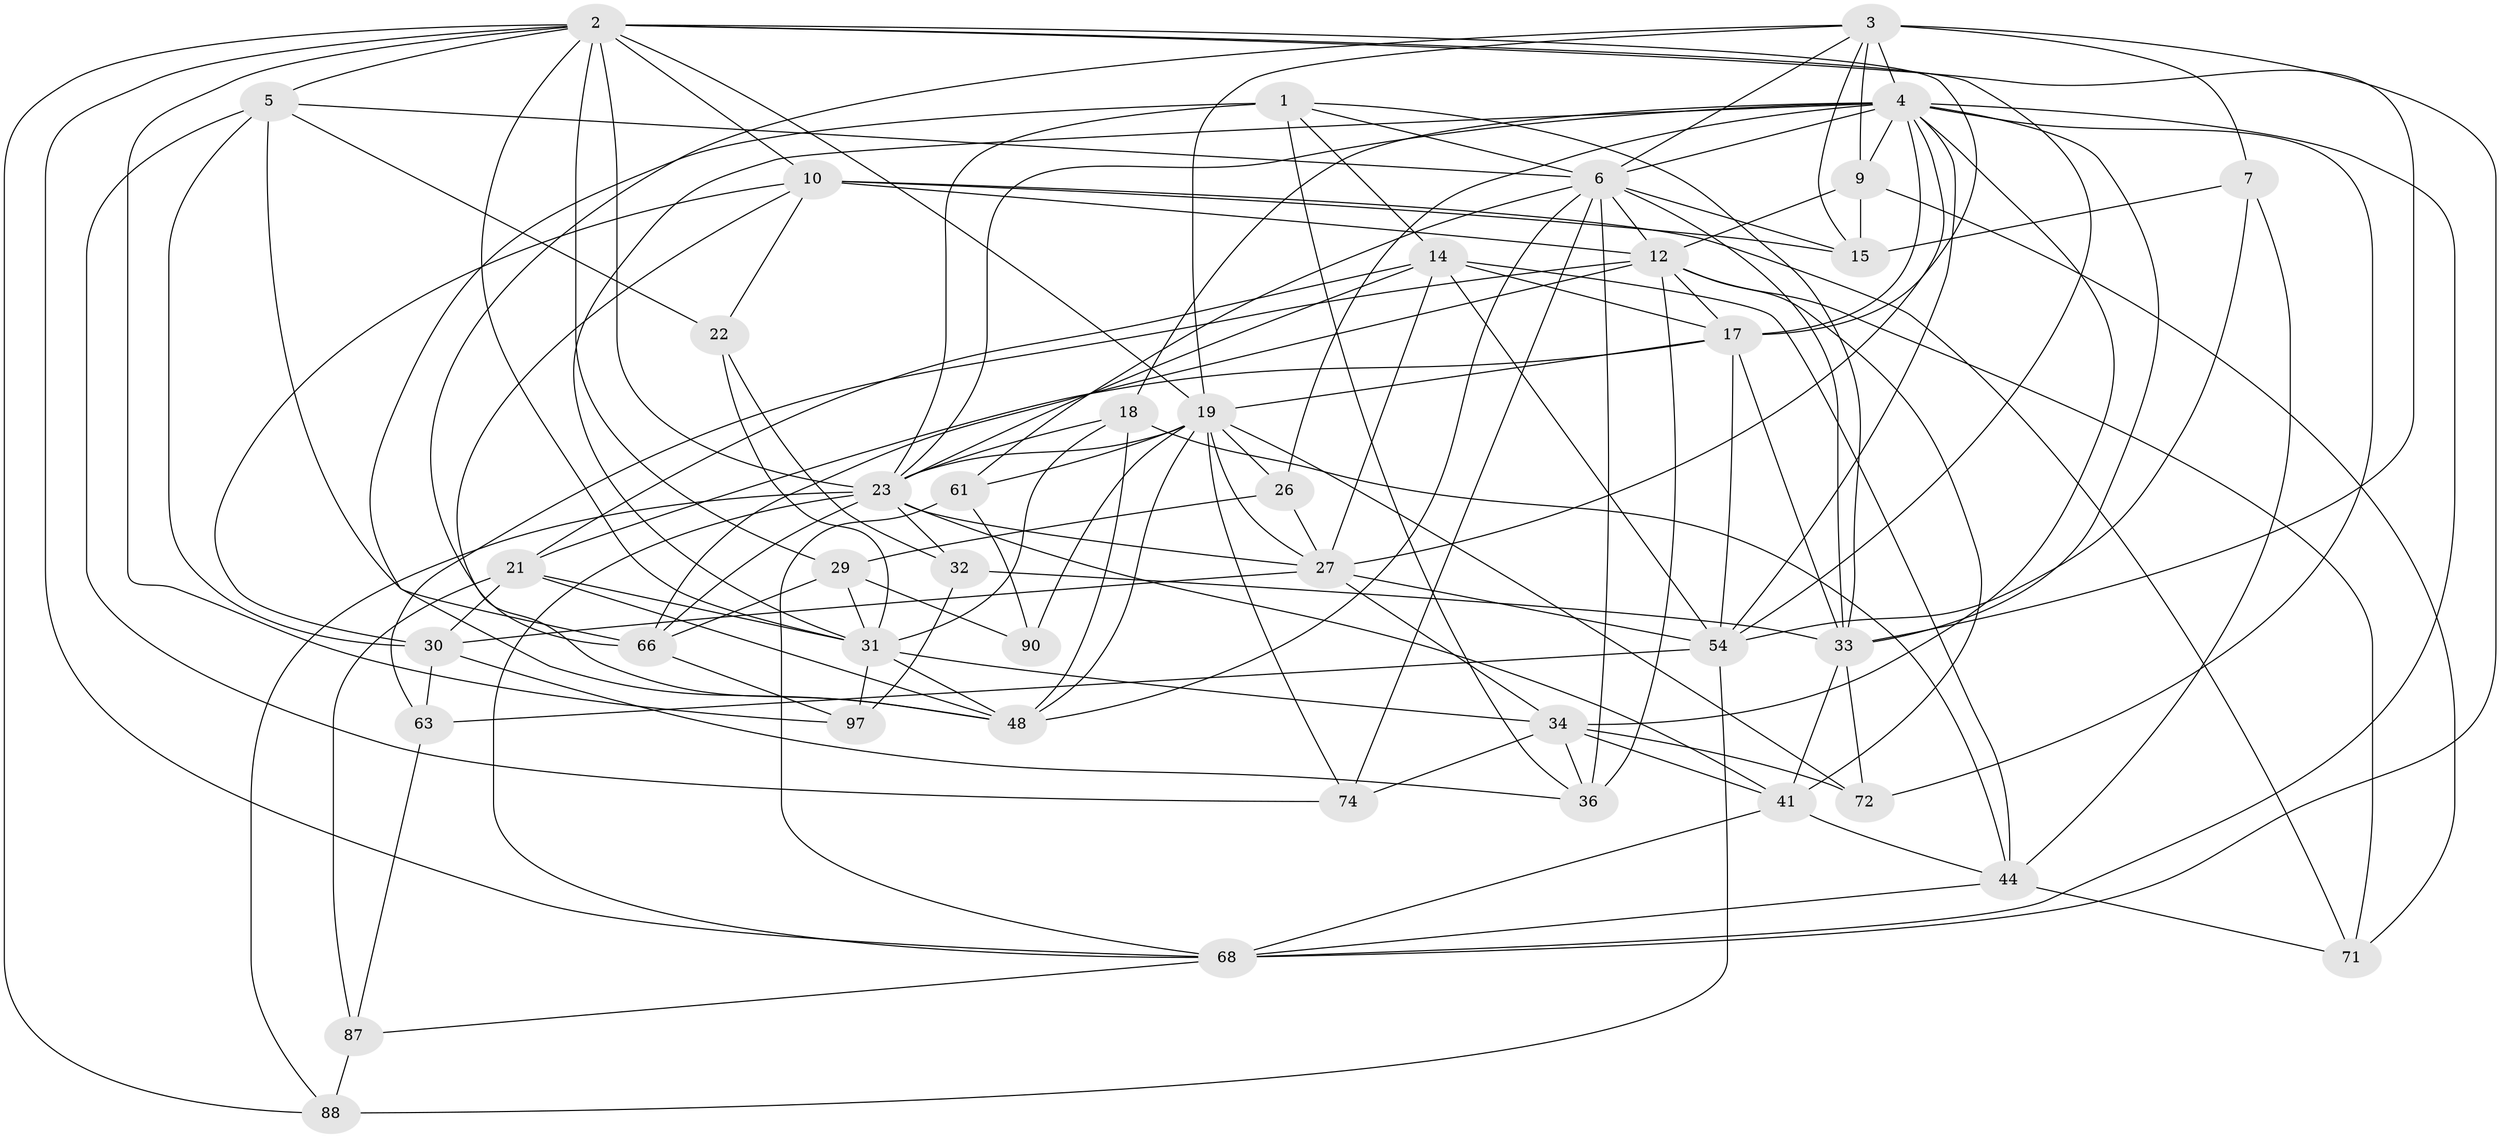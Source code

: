 // original degree distribution, {4: 1.0}
// Generated by graph-tools (version 1.1) at 2025/20/03/04/25 18:20:58]
// undirected, 42 vertices, 136 edges
graph export_dot {
graph [start="1"]
  node [color=gray90,style=filled];
  1 [super="+11"];
  2 [super="+103+35+47"];
  3 [super="+49"];
  4 [super="+20+8"];
  5 [super="+13"];
  6 [super="+16"];
  7 [super="+55"];
  9 [super="+57"];
  10 [super="+62"];
  12 [super="+80+79"];
  14 [super="+60+53"];
  15 [super="+45"];
  17 [super="+28"];
  18 [super="+38"];
  19 [super="+76+70"];
  21 [super="+37"];
  22;
  23 [super="+75+40"];
  26;
  27 [super="+78+67"];
  29 [super="+92"];
  30 [super="+59"];
  31 [super="+65+77+93"];
  32;
  33 [super="+85+73"];
  34 [super="+50+39"];
  36 [super="+52"];
  41 [super="+56"];
  44 [super="+101"];
  48 [super="+94+104"];
  54 [super="+95+58"];
  61;
  63;
  66 [super="+86"];
  68 [super="+81"];
  71;
  72;
  74;
  87;
  88;
  90;
  97;
  1 -- 33;
  1 -- 23;
  1 -- 14;
  1 -- 48;
  1 -- 36;
  1 -- 6;
  2 -- 10;
  2 -- 33;
  2 -- 19;
  2 -- 88;
  2 -- 31;
  2 -- 54;
  2 -- 17;
  2 -- 68;
  2 -- 29;
  2 -- 97;
  2 -- 5;
  2 -- 23;
  3 -- 7 [weight=3];
  3 -- 66;
  3 -- 9;
  3 -- 19;
  3 -- 6;
  3 -- 15;
  3 -- 68;
  3 -- 4;
  4 -- 9;
  4 -- 18;
  4 -- 34;
  4 -- 68;
  4 -- 6;
  4 -- 23;
  4 -- 27;
  4 -- 31;
  4 -- 33;
  4 -- 17;
  4 -- 72;
  4 -- 26;
  4 -- 54;
  5 -- 74;
  5 -- 22;
  5 -- 6;
  5 -- 66;
  5 -- 30;
  6 -- 36 [weight=2];
  6 -- 33;
  6 -- 74;
  6 -- 15;
  6 -- 61;
  6 -- 48;
  6 -- 12;
  7 -- 44;
  7 -- 15;
  7 -- 54;
  9 -- 15 [weight=2];
  9 -- 71;
  9 -- 12;
  10 -- 22;
  10 -- 71;
  10 -- 12 [weight=2];
  10 -- 48;
  10 -- 15;
  10 -- 30;
  12 -- 66;
  12 -- 71;
  12 -- 63;
  12 -- 17;
  12 -- 41;
  12 -- 36;
  14 -- 27;
  14 -- 17;
  14 -- 44;
  14 -- 21;
  14 -- 23;
  14 -- 54 [weight=2];
  17 -- 33;
  17 -- 19;
  17 -- 21;
  17 -- 54;
  18 -- 48;
  18 -- 31 [weight=2];
  18 -- 44;
  18 -- 23;
  19 -- 74;
  19 -- 48 [weight=2];
  19 -- 61;
  19 -- 90;
  19 -- 72;
  19 -- 26;
  19 -- 23;
  19 -- 27;
  21 -- 87;
  21 -- 31;
  21 -- 48;
  21 -- 30;
  22 -- 32;
  22 -- 31;
  23 -- 41;
  23 -- 66;
  23 -- 68;
  23 -- 32;
  23 -- 88;
  23 -- 27;
  26 -- 29;
  26 -- 27;
  27 -- 34 [weight=2];
  27 -- 30;
  27 -- 54 [weight=2];
  29 -- 90 [weight=2];
  29 -- 31;
  29 -- 66;
  30 -- 63;
  30 -- 36;
  31 -- 97;
  31 -- 34;
  31 -- 48;
  32 -- 97;
  32 -- 33;
  33 -- 72;
  33 -- 41;
  34 -- 41;
  34 -- 72;
  34 -- 36;
  34 -- 74;
  41 -- 44;
  41 -- 68;
  44 -- 71;
  44 -- 68;
  54 -- 88;
  54 -- 63;
  61 -- 90;
  61 -- 68;
  63 -- 87;
  66 -- 97;
  68 -- 87;
  87 -- 88;
}
